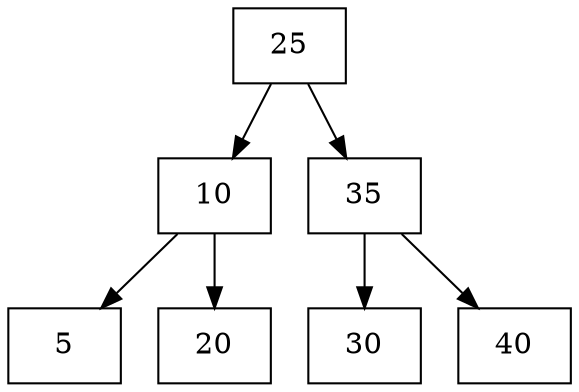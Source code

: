 digraph L{
 node[shape = box fillcolor = "white" style  = filled]
 subgraph MIO{
    25->10;25->35;10->5;10->20;35->30;35->40;}}